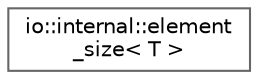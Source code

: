 digraph "Graphical Class Hierarchy"
{
 // LATEX_PDF_SIZE
  bgcolor="transparent";
  edge [fontname=Helvetica,fontsize=10,labelfontname=Helvetica,labelfontsize=10];
  node [fontname=Helvetica,fontsize=10,shape=box,height=0.2,width=0.4];
  rankdir="LR";
  Node0 [id="Node000000",label="io::internal::element\l_size\< T \>",height=0.2,width=0.4,color="grey40", fillcolor="white", style="filled",URL="$d9/d2b/classio_1_1internal_1_1element__size.html",tooltip=" "];
}
